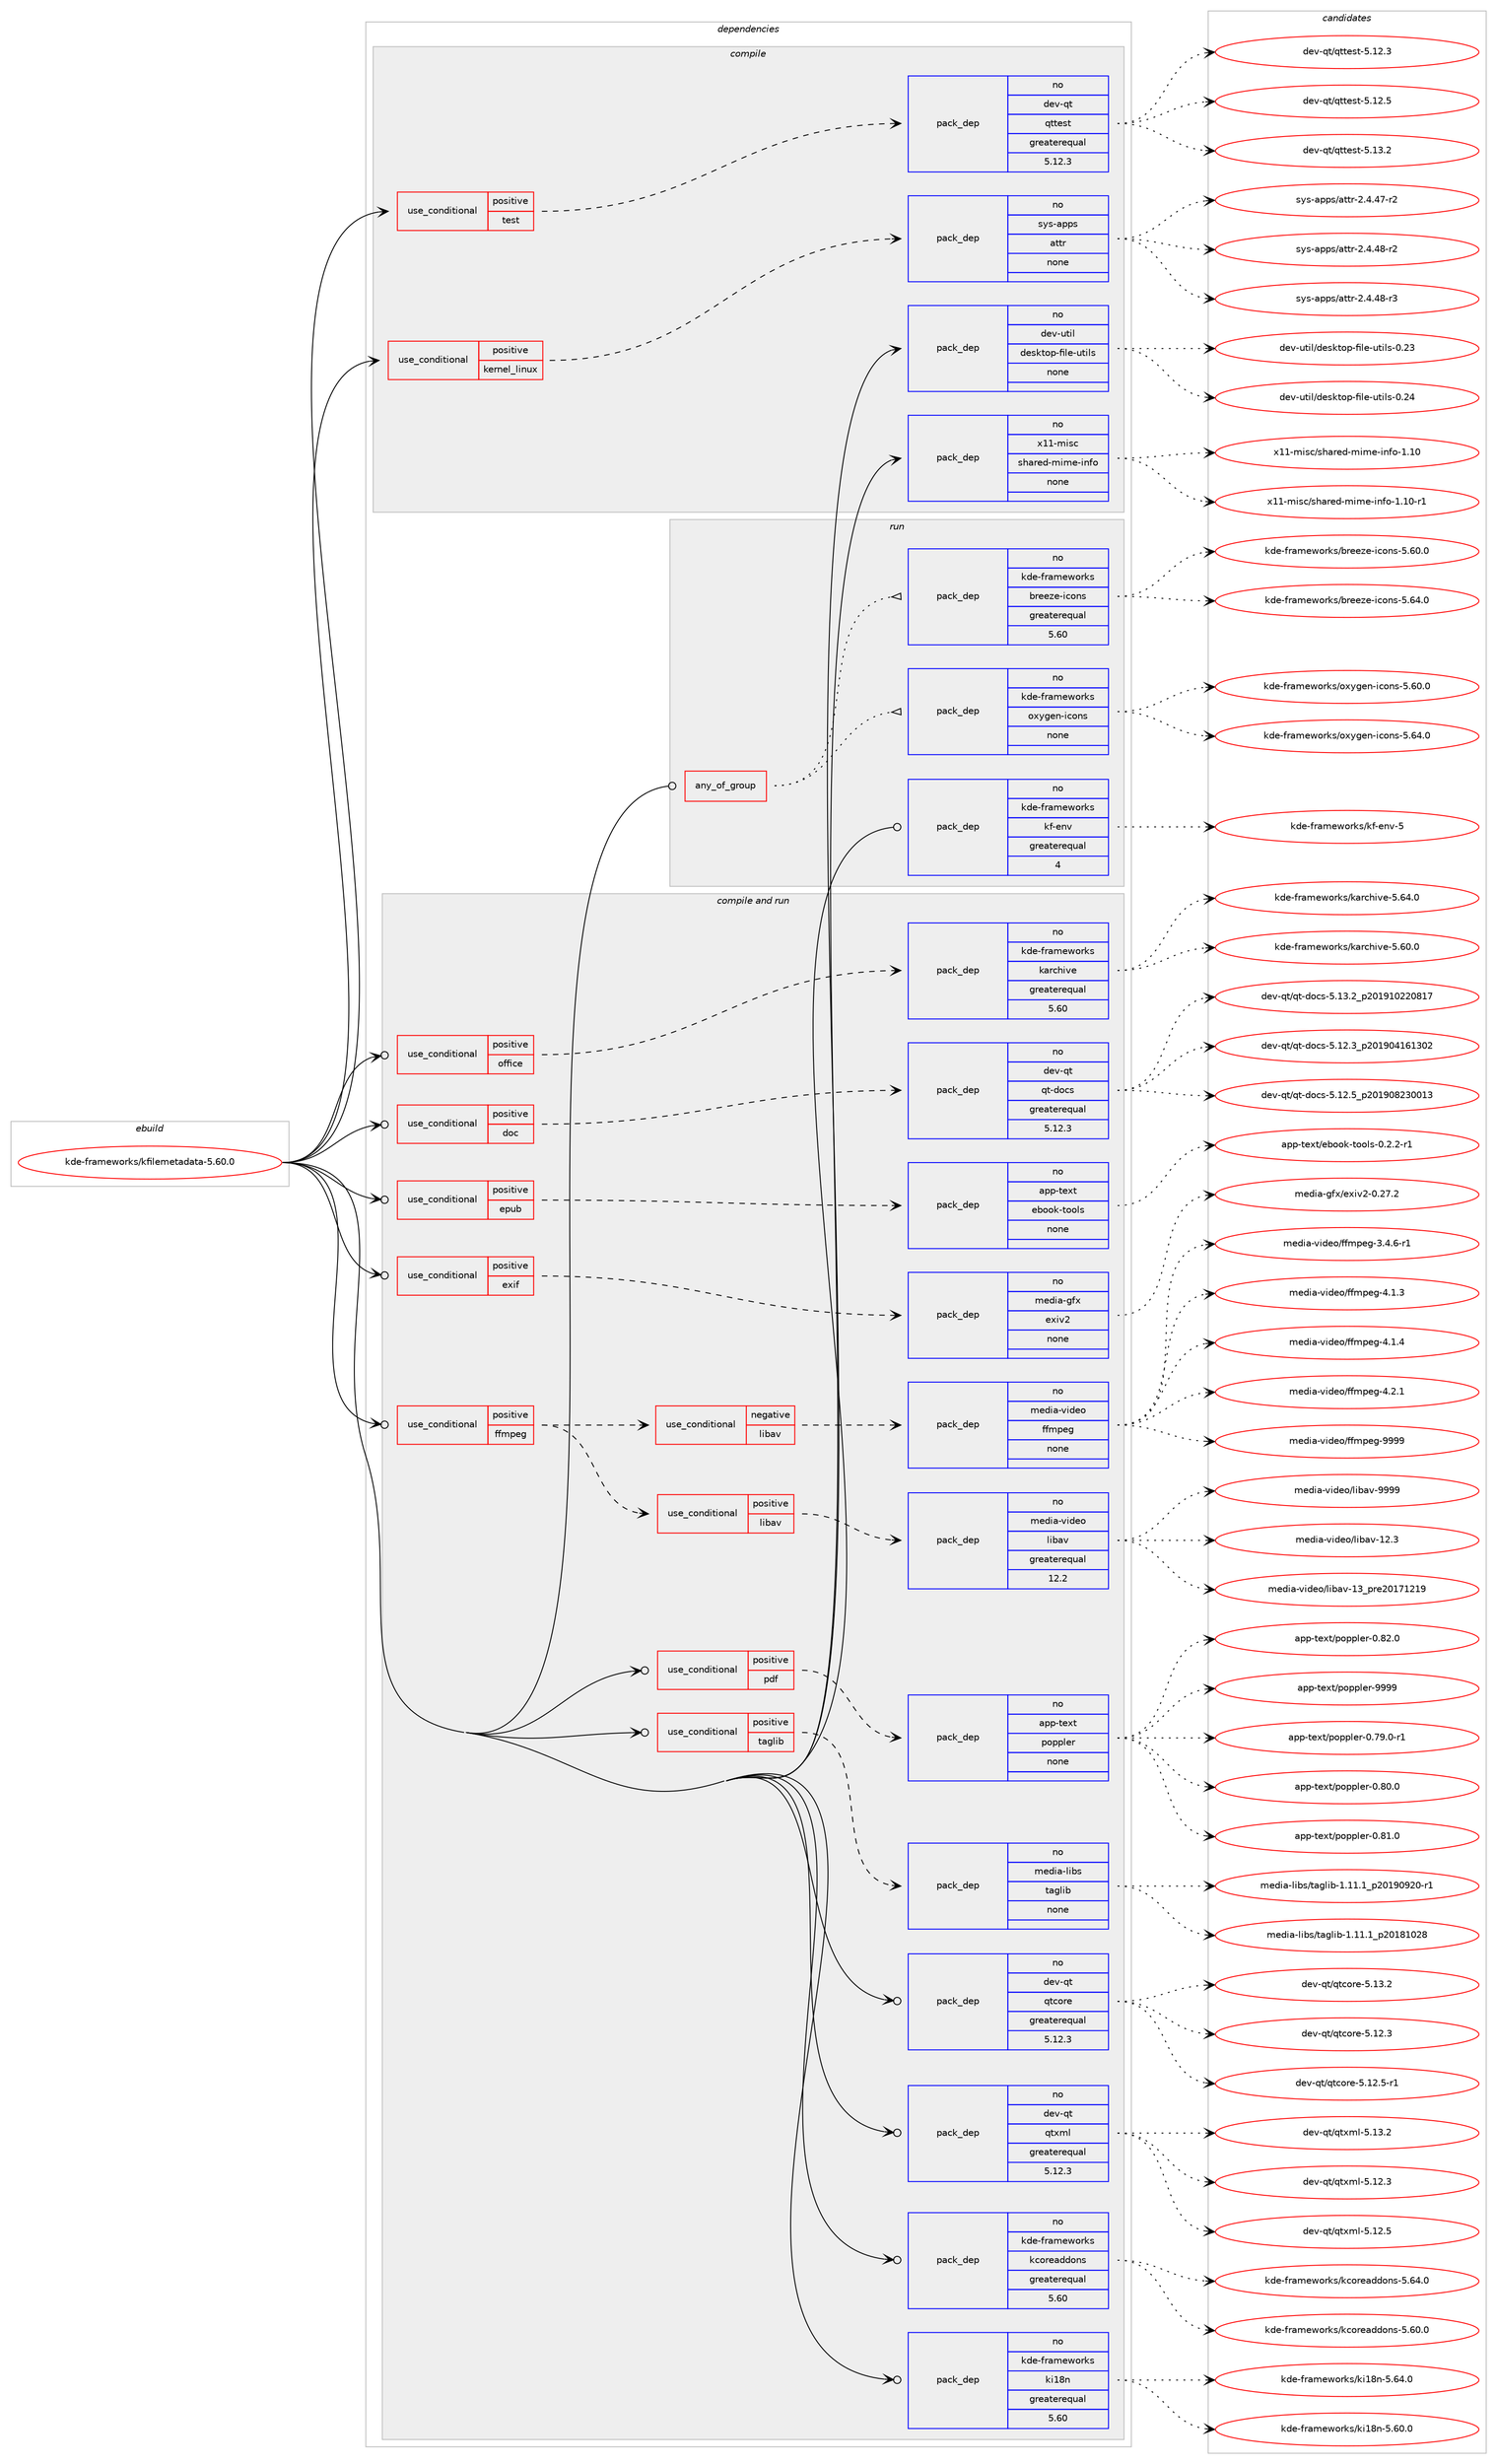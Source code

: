 digraph prolog {

# *************
# Graph options
# *************

newrank=true;
concentrate=true;
compound=true;
graph [rankdir=LR,fontname=Helvetica,fontsize=10,ranksep=1.5];#, ranksep=2.5, nodesep=0.2];
edge  [arrowhead=vee];
node  [fontname=Helvetica,fontsize=10];

# **********
# The ebuild
# **********

subgraph cluster_leftcol {
color=gray;
rank=same;
label=<<i>ebuild</i>>;
id [label="kde-frameworks/kfilemetadata-5.60.0", color=red, width=4, href="../kde-frameworks/kfilemetadata-5.60.0.svg"];
}

# ****************
# The dependencies
# ****************

subgraph cluster_midcol {
color=gray;
label=<<i>dependencies</i>>;
subgraph cluster_compile {
fillcolor="#eeeeee";
style=filled;
label=<<i>compile</i>>;
subgraph cond187149 {
dependency764331 [label=<<TABLE BORDER="0" CELLBORDER="1" CELLSPACING="0" CELLPADDING="4"><TR><TD ROWSPAN="3" CELLPADDING="10">use_conditional</TD></TR><TR><TD>positive</TD></TR><TR><TD>kernel_linux</TD></TR></TABLE>>, shape=none, color=red];
subgraph pack564042 {
dependency764332 [label=<<TABLE BORDER="0" CELLBORDER="1" CELLSPACING="0" CELLPADDING="4" WIDTH="220"><TR><TD ROWSPAN="6" CELLPADDING="30">pack_dep</TD></TR><TR><TD WIDTH="110">no</TD></TR><TR><TD>sys-apps</TD></TR><TR><TD>attr</TD></TR><TR><TD>none</TD></TR><TR><TD></TD></TR></TABLE>>, shape=none, color=blue];
}
dependency764331:e -> dependency764332:w [weight=20,style="dashed",arrowhead="vee"];
}
id:e -> dependency764331:w [weight=20,style="solid",arrowhead="vee"];
subgraph cond187150 {
dependency764333 [label=<<TABLE BORDER="0" CELLBORDER="1" CELLSPACING="0" CELLPADDING="4"><TR><TD ROWSPAN="3" CELLPADDING="10">use_conditional</TD></TR><TR><TD>positive</TD></TR><TR><TD>test</TD></TR></TABLE>>, shape=none, color=red];
subgraph pack564043 {
dependency764334 [label=<<TABLE BORDER="0" CELLBORDER="1" CELLSPACING="0" CELLPADDING="4" WIDTH="220"><TR><TD ROWSPAN="6" CELLPADDING="30">pack_dep</TD></TR><TR><TD WIDTH="110">no</TD></TR><TR><TD>dev-qt</TD></TR><TR><TD>qttest</TD></TR><TR><TD>greaterequal</TD></TR><TR><TD>5.12.3</TD></TR></TABLE>>, shape=none, color=blue];
}
dependency764333:e -> dependency764334:w [weight=20,style="dashed",arrowhead="vee"];
}
id:e -> dependency764333:w [weight=20,style="solid",arrowhead="vee"];
subgraph pack564044 {
dependency764335 [label=<<TABLE BORDER="0" CELLBORDER="1" CELLSPACING="0" CELLPADDING="4" WIDTH="220"><TR><TD ROWSPAN="6" CELLPADDING="30">pack_dep</TD></TR><TR><TD WIDTH="110">no</TD></TR><TR><TD>dev-util</TD></TR><TR><TD>desktop-file-utils</TD></TR><TR><TD>none</TD></TR><TR><TD></TD></TR></TABLE>>, shape=none, color=blue];
}
id:e -> dependency764335:w [weight=20,style="solid",arrowhead="vee"];
subgraph pack564045 {
dependency764336 [label=<<TABLE BORDER="0" CELLBORDER="1" CELLSPACING="0" CELLPADDING="4" WIDTH="220"><TR><TD ROWSPAN="6" CELLPADDING="30">pack_dep</TD></TR><TR><TD WIDTH="110">no</TD></TR><TR><TD>x11-misc</TD></TR><TR><TD>shared-mime-info</TD></TR><TR><TD>none</TD></TR><TR><TD></TD></TR></TABLE>>, shape=none, color=blue];
}
id:e -> dependency764336:w [weight=20,style="solid",arrowhead="vee"];
}
subgraph cluster_compileandrun {
fillcolor="#eeeeee";
style=filled;
label=<<i>compile and run</i>>;
subgraph cond187151 {
dependency764337 [label=<<TABLE BORDER="0" CELLBORDER="1" CELLSPACING="0" CELLPADDING="4"><TR><TD ROWSPAN="3" CELLPADDING="10">use_conditional</TD></TR><TR><TD>positive</TD></TR><TR><TD>doc</TD></TR></TABLE>>, shape=none, color=red];
subgraph pack564046 {
dependency764338 [label=<<TABLE BORDER="0" CELLBORDER="1" CELLSPACING="0" CELLPADDING="4" WIDTH="220"><TR><TD ROWSPAN="6" CELLPADDING="30">pack_dep</TD></TR><TR><TD WIDTH="110">no</TD></TR><TR><TD>dev-qt</TD></TR><TR><TD>qt-docs</TD></TR><TR><TD>greaterequal</TD></TR><TR><TD>5.12.3</TD></TR></TABLE>>, shape=none, color=blue];
}
dependency764337:e -> dependency764338:w [weight=20,style="dashed",arrowhead="vee"];
}
id:e -> dependency764337:w [weight=20,style="solid",arrowhead="odotvee"];
subgraph cond187152 {
dependency764339 [label=<<TABLE BORDER="0" CELLBORDER="1" CELLSPACING="0" CELLPADDING="4"><TR><TD ROWSPAN="3" CELLPADDING="10">use_conditional</TD></TR><TR><TD>positive</TD></TR><TR><TD>epub</TD></TR></TABLE>>, shape=none, color=red];
subgraph pack564047 {
dependency764340 [label=<<TABLE BORDER="0" CELLBORDER="1" CELLSPACING="0" CELLPADDING="4" WIDTH="220"><TR><TD ROWSPAN="6" CELLPADDING="30">pack_dep</TD></TR><TR><TD WIDTH="110">no</TD></TR><TR><TD>app-text</TD></TR><TR><TD>ebook-tools</TD></TR><TR><TD>none</TD></TR><TR><TD></TD></TR></TABLE>>, shape=none, color=blue];
}
dependency764339:e -> dependency764340:w [weight=20,style="dashed",arrowhead="vee"];
}
id:e -> dependency764339:w [weight=20,style="solid",arrowhead="odotvee"];
subgraph cond187153 {
dependency764341 [label=<<TABLE BORDER="0" CELLBORDER="1" CELLSPACING="0" CELLPADDING="4"><TR><TD ROWSPAN="3" CELLPADDING="10">use_conditional</TD></TR><TR><TD>positive</TD></TR><TR><TD>exif</TD></TR></TABLE>>, shape=none, color=red];
subgraph pack564048 {
dependency764342 [label=<<TABLE BORDER="0" CELLBORDER="1" CELLSPACING="0" CELLPADDING="4" WIDTH="220"><TR><TD ROWSPAN="6" CELLPADDING="30">pack_dep</TD></TR><TR><TD WIDTH="110">no</TD></TR><TR><TD>media-gfx</TD></TR><TR><TD>exiv2</TD></TR><TR><TD>none</TD></TR><TR><TD></TD></TR></TABLE>>, shape=none, color=blue];
}
dependency764341:e -> dependency764342:w [weight=20,style="dashed",arrowhead="vee"];
}
id:e -> dependency764341:w [weight=20,style="solid",arrowhead="odotvee"];
subgraph cond187154 {
dependency764343 [label=<<TABLE BORDER="0" CELLBORDER="1" CELLSPACING="0" CELLPADDING="4"><TR><TD ROWSPAN="3" CELLPADDING="10">use_conditional</TD></TR><TR><TD>positive</TD></TR><TR><TD>ffmpeg</TD></TR></TABLE>>, shape=none, color=red];
subgraph cond187155 {
dependency764344 [label=<<TABLE BORDER="0" CELLBORDER="1" CELLSPACING="0" CELLPADDING="4"><TR><TD ROWSPAN="3" CELLPADDING="10">use_conditional</TD></TR><TR><TD>positive</TD></TR><TR><TD>libav</TD></TR></TABLE>>, shape=none, color=red];
subgraph pack564049 {
dependency764345 [label=<<TABLE BORDER="0" CELLBORDER="1" CELLSPACING="0" CELLPADDING="4" WIDTH="220"><TR><TD ROWSPAN="6" CELLPADDING="30">pack_dep</TD></TR><TR><TD WIDTH="110">no</TD></TR><TR><TD>media-video</TD></TR><TR><TD>libav</TD></TR><TR><TD>greaterequal</TD></TR><TR><TD>12.2</TD></TR></TABLE>>, shape=none, color=blue];
}
dependency764344:e -> dependency764345:w [weight=20,style="dashed",arrowhead="vee"];
}
dependency764343:e -> dependency764344:w [weight=20,style="dashed",arrowhead="vee"];
subgraph cond187156 {
dependency764346 [label=<<TABLE BORDER="0" CELLBORDER="1" CELLSPACING="0" CELLPADDING="4"><TR><TD ROWSPAN="3" CELLPADDING="10">use_conditional</TD></TR><TR><TD>negative</TD></TR><TR><TD>libav</TD></TR></TABLE>>, shape=none, color=red];
subgraph pack564050 {
dependency764347 [label=<<TABLE BORDER="0" CELLBORDER="1" CELLSPACING="0" CELLPADDING="4" WIDTH="220"><TR><TD ROWSPAN="6" CELLPADDING="30">pack_dep</TD></TR><TR><TD WIDTH="110">no</TD></TR><TR><TD>media-video</TD></TR><TR><TD>ffmpeg</TD></TR><TR><TD>none</TD></TR><TR><TD></TD></TR></TABLE>>, shape=none, color=blue];
}
dependency764346:e -> dependency764347:w [weight=20,style="dashed",arrowhead="vee"];
}
dependency764343:e -> dependency764346:w [weight=20,style="dashed",arrowhead="vee"];
}
id:e -> dependency764343:w [weight=20,style="solid",arrowhead="odotvee"];
subgraph cond187157 {
dependency764348 [label=<<TABLE BORDER="0" CELLBORDER="1" CELLSPACING="0" CELLPADDING="4"><TR><TD ROWSPAN="3" CELLPADDING="10">use_conditional</TD></TR><TR><TD>positive</TD></TR><TR><TD>office</TD></TR></TABLE>>, shape=none, color=red];
subgraph pack564051 {
dependency764349 [label=<<TABLE BORDER="0" CELLBORDER="1" CELLSPACING="0" CELLPADDING="4" WIDTH="220"><TR><TD ROWSPAN="6" CELLPADDING="30">pack_dep</TD></TR><TR><TD WIDTH="110">no</TD></TR><TR><TD>kde-frameworks</TD></TR><TR><TD>karchive</TD></TR><TR><TD>greaterequal</TD></TR><TR><TD>5.60</TD></TR></TABLE>>, shape=none, color=blue];
}
dependency764348:e -> dependency764349:w [weight=20,style="dashed",arrowhead="vee"];
}
id:e -> dependency764348:w [weight=20,style="solid",arrowhead="odotvee"];
subgraph cond187158 {
dependency764350 [label=<<TABLE BORDER="0" CELLBORDER="1" CELLSPACING="0" CELLPADDING="4"><TR><TD ROWSPAN="3" CELLPADDING="10">use_conditional</TD></TR><TR><TD>positive</TD></TR><TR><TD>pdf</TD></TR></TABLE>>, shape=none, color=red];
subgraph pack564052 {
dependency764351 [label=<<TABLE BORDER="0" CELLBORDER="1" CELLSPACING="0" CELLPADDING="4" WIDTH="220"><TR><TD ROWSPAN="6" CELLPADDING="30">pack_dep</TD></TR><TR><TD WIDTH="110">no</TD></TR><TR><TD>app-text</TD></TR><TR><TD>poppler</TD></TR><TR><TD>none</TD></TR><TR><TD></TD></TR></TABLE>>, shape=none, color=blue];
}
dependency764350:e -> dependency764351:w [weight=20,style="dashed",arrowhead="vee"];
}
id:e -> dependency764350:w [weight=20,style="solid",arrowhead="odotvee"];
subgraph cond187159 {
dependency764352 [label=<<TABLE BORDER="0" CELLBORDER="1" CELLSPACING="0" CELLPADDING="4"><TR><TD ROWSPAN="3" CELLPADDING="10">use_conditional</TD></TR><TR><TD>positive</TD></TR><TR><TD>taglib</TD></TR></TABLE>>, shape=none, color=red];
subgraph pack564053 {
dependency764353 [label=<<TABLE BORDER="0" CELLBORDER="1" CELLSPACING="0" CELLPADDING="4" WIDTH="220"><TR><TD ROWSPAN="6" CELLPADDING="30">pack_dep</TD></TR><TR><TD WIDTH="110">no</TD></TR><TR><TD>media-libs</TD></TR><TR><TD>taglib</TD></TR><TR><TD>none</TD></TR><TR><TD></TD></TR></TABLE>>, shape=none, color=blue];
}
dependency764352:e -> dependency764353:w [weight=20,style="dashed",arrowhead="vee"];
}
id:e -> dependency764352:w [weight=20,style="solid",arrowhead="odotvee"];
subgraph pack564054 {
dependency764354 [label=<<TABLE BORDER="0" CELLBORDER="1" CELLSPACING="0" CELLPADDING="4" WIDTH="220"><TR><TD ROWSPAN="6" CELLPADDING="30">pack_dep</TD></TR><TR><TD WIDTH="110">no</TD></TR><TR><TD>dev-qt</TD></TR><TR><TD>qtcore</TD></TR><TR><TD>greaterequal</TD></TR><TR><TD>5.12.3</TD></TR></TABLE>>, shape=none, color=blue];
}
id:e -> dependency764354:w [weight=20,style="solid",arrowhead="odotvee"];
subgraph pack564055 {
dependency764355 [label=<<TABLE BORDER="0" CELLBORDER="1" CELLSPACING="0" CELLPADDING="4" WIDTH="220"><TR><TD ROWSPAN="6" CELLPADDING="30">pack_dep</TD></TR><TR><TD WIDTH="110">no</TD></TR><TR><TD>dev-qt</TD></TR><TR><TD>qtxml</TD></TR><TR><TD>greaterequal</TD></TR><TR><TD>5.12.3</TD></TR></TABLE>>, shape=none, color=blue];
}
id:e -> dependency764355:w [weight=20,style="solid",arrowhead="odotvee"];
subgraph pack564056 {
dependency764356 [label=<<TABLE BORDER="0" CELLBORDER="1" CELLSPACING="0" CELLPADDING="4" WIDTH="220"><TR><TD ROWSPAN="6" CELLPADDING="30">pack_dep</TD></TR><TR><TD WIDTH="110">no</TD></TR><TR><TD>kde-frameworks</TD></TR><TR><TD>kcoreaddons</TD></TR><TR><TD>greaterequal</TD></TR><TR><TD>5.60</TD></TR></TABLE>>, shape=none, color=blue];
}
id:e -> dependency764356:w [weight=20,style="solid",arrowhead="odotvee"];
subgraph pack564057 {
dependency764357 [label=<<TABLE BORDER="0" CELLBORDER="1" CELLSPACING="0" CELLPADDING="4" WIDTH="220"><TR><TD ROWSPAN="6" CELLPADDING="30">pack_dep</TD></TR><TR><TD WIDTH="110">no</TD></TR><TR><TD>kde-frameworks</TD></TR><TR><TD>ki18n</TD></TR><TR><TD>greaterequal</TD></TR><TR><TD>5.60</TD></TR></TABLE>>, shape=none, color=blue];
}
id:e -> dependency764357:w [weight=20,style="solid",arrowhead="odotvee"];
}
subgraph cluster_run {
fillcolor="#eeeeee";
style=filled;
label=<<i>run</i>>;
subgraph any12734 {
dependency764358 [label=<<TABLE BORDER="0" CELLBORDER="1" CELLSPACING="0" CELLPADDING="4"><TR><TD CELLPADDING="10">any_of_group</TD></TR></TABLE>>, shape=none, color=red];subgraph pack564058 {
dependency764359 [label=<<TABLE BORDER="0" CELLBORDER="1" CELLSPACING="0" CELLPADDING="4" WIDTH="220"><TR><TD ROWSPAN="6" CELLPADDING="30">pack_dep</TD></TR><TR><TD WIDTH="110">no</TD></TR><TR><TD>kde-frameworks</TD></TR><TR><TD>breeze-icons</TD></TR><TR><TD>greaterequal</TD></TR><TR><TD>5.60</TD></TR></TABLE>>, shape=none, color=blue];
}
dependency764358:e -> dependency764359:w [weight=20,style="dotted",arrowhead="oinv"];
subgraph pack564059 {
dependency764360 [label=<<TABLE BORDER="0" CELLBORDER="1" CELLSPACING="0" CELLPADDING="4" WIDTH="220"><TR><TD ROWSPAN="6" CELLPADDING="30">pack_dep</TD></TR><TR><TD WIDTH="110">no</TD></TR><TR><TD>kde-frameworks</TD></TR><TR><TD>oxygen-icons</TD></TR><TR><TD>none</TD></TR><TR><TD></TD></TR></TABLE>>, shape=none, color=blue];
}
dependency764358:e -> dependency764360:w [weight=20,style="dotted",arrowhead="oinv"];
}
id:e -> dependency764358:w [weight=20,style="solid",arrowhead="odot"];
subgraph pack564060 {
dependency764361 [label=<<TABLE BORDER="0" CELLBORDER="1" CELLSPACING="0" CELLPADDING="4" WIDTH="220"><TR><TD ROWSPAN="6" CELLPADDING="30">pack_dep</TD></TR><TR><TD WIDTH="110">no</TD></TR><TR><TD>kde-frameworks</TD></TR><TR><TD>kf-env</TD></TR><TR><TD>greaterequal</TD></TR><TR><TD>4</TD></TR></TABLE>>, shape=none, color=blue];
}
id:e -> dependency764361:w [weight=20,style="solid",arrowhead="odot"];
}
}

# **************
# The candidates
# **************

subgraph cluster_choices {
rank=same;
color=gray;
label=<<i>candidates</i>>;

subgraph choice564042 {
color=black;
nodesep=1;
choice11512111545971121121154797116116114455046524652554511450 [label="sys-apps/attr-2.4.47-r2", color=red, width=4,href="../sys-apps/attr-2.4.47-r2.svg"];
choice11512111545971121121154797116116114455046524652564511450 [label="sys-apps/attr-2.4.48-r2", color=red, width=4,href="../sys-apps/attr-2.4.48-r2.svg"];
choice11512111545971121121154797116116114455046524652564511451 [label="sys-apps/attr-2.4.48-r3", color=red, width=4,href="../sys-apps/attr-2.4.48-r3.svg"];
dependency764332:e -> choice11512111545971121121154797116116114455046524652554511450:w [style=dotted,weight="100"];
dependency764332:e -> choice11512111545971121121154797116116114455046524652564511450:w [style=dotted,weight="100"];
dependency764332:e -> choice11512111545971121121154797116116114455046524652564511451:w [style=dotted,weight="100"];
}
subgraph choice564043 {
color=black;
nodesep=1;
choice100101118451131164711311611610111511645534649504651 [label="dev-qt/qttest-5.12.3", color=red, width=4,href="../dev-qt/qttest-5.12.3.svg"];
choice100101118451131164711311611610111511645534649504653 [label="dev-qt/qttest-5.12.5", color=red, width=4,href="../dev-qt/qttest-5.12.5.svg"];
choice100101118451131164711311611610111511645534649514650 [label="dev-qt/qttest-5.13.2", color=red, width=4,href="../dev-qt/qttest-5.13.2.svg"];
dependency764334:e -> choice100101118451131164711311611610111511645534649504651:w [style=dotted,weight="100"];
dependency764334:e -> choice100101118451131164711311611610111511645534649504653:w [style=dotted,weight="100"];
dependency764334:e -> choice100101118451131164711311611610111511645534649514650:w [style=dotted,weight="100"];
}
subgraph choice564044 {
color=black;
nodesep=1;
choice100101118451171161051084710010111510711611111245102105108101451171161051081154548465051 [label="dev-util/desktop-file-utils-0.23", color=red, width=4,href="../dev-util/desktop-file-utils-0.23.svg"];
choice100101118451171161051084710010111510711611111245102105108101451171161051081154548465052 [label="dev-util/desktop-file-utils-0.24", color=red, width=4,href="../dev-util/desktop-file-utils-0.24.svg"];
dependency764335:e -> choice100101118451171161051084710010111510711611111245102105108101451171161051081154548465051:w [style=dotted,weight="100"];
dependency764335:e -> choice100101118451171161051084710010111510711611111245102105108101451171161051081154548465052:w [style=dotted,weight="100"];
}
subgraph choice564045 {
color=black;
nodesep=1;
choice12049494510910511599471151049711410110045109105109101451051101021114549464948 [label="x11-misc/shared-mime-info-1.10", color=red, width=4,href="../x11-misc/shared-mime-info-1.10.svg"];
choice120494945109105115994711510497114101100451091051091014510511010211145494649484511449 [label="x11-misc/shared-mime-info-1.10-r1", color=red, width=4,href="../x11-misc/shared-mime-info-1.10-r1.svg"];
dependency764336:e -> choice12049494510910511599471151049711410110045109105109101451051101021114549464948:w [style=dotted,weight="100"];
dependency764336:e -> choice120494945109105115994711510497114101100451091051091014510511010211145494649484511449:w [style=dotted,weight="100"];
}
subgraph choice564046 {
color=black;
nodesep=1;
choice100101118451131164711311645100111991154553464950465195112504849574852495449514850 [label="dev-qt/qt-docs-5.12.3_p201904161302", color=red, width=4,href="../dev-qt/qt-docs-5.12.3_p201904161302.svg"];
choice100101118451131164711311645100111991154553464950465395112504849574856505148484951 [label="dev-qt/qt-docs-5.12.5_p201908230013", color=red, width=4,href="../dev-qt/qt-docs-5.12.5_p201908230013.svg"];
choice100101118451131164711311645100111991154553464951465095112504849574948505048564955 [label="dev-qt/qt-docs-5.13.2_p201910220817", color=red, width=4,href="../dev-qt/qt-docs-5.13.2_p201910220817.svg"];
dependency764338:e -> choice100101118451131164711311645100111991154553464950465195112504849574852495449514850:w [style=dotted,weight="100"];
dependency764338:e -> choice100101118451131164711311645100111991154553464950465395112504849574856505148484951:w [style=dotted,weight="100"];
dependency764338:e -> choice100101118451131164711311645100111991154553464951465095112504849574948505048564955:w [style=dotted,weight="100"];
}
subgraph choice564047 {
color=black;
nodesep=1;
choice97112112451161011201164710198111111107451161111111081154548465046504511449 [label="app-text/ebook-tools-0.2.2-r1", color=red, width=4,href="../app-text/ebook-tools-0.2.2-r1.svg"];
dependency764340:e -> choice97112112451161011201164710198111111107451161111111081154548465046504511449:w [style=dotted,weight="100"];
}
subgraph choice564048 {
color=black;
nodesep=1;
choice1091011001059745103102120471011201051185045484650554650 [label="media-gfx/exiv2-0.27.2", color=red, width=4,href="../media-gfx/exiv2-0.27.2.svg"];
dependency764342:e -> choice1091011001059745103102120471011201051185045484650554650:w [style=dotted,weight="100"];
}
subgraph choice564049 {
color=black;
nodesep=1;
choice10910110010597451181051001011114710810598971184549504651 [label="media-video/libav-12.3", color=red, width=4,href="../media-video/libav-12.3.svg"];
choice1091011001059745118105100101111471081059897118454951951121141015048495549504957 [label="media-video/libav-13_pre20171219", color=red, width=4,href="../media-video/libav-13_pre20171219.svg"];
choice10910110010597451181051001011114710810598971184557575757 [label="media-video/libav-9999", color=red, width=4,href="../media-video/libav-9999.svg"];
dependency764345:e -> choice10910110010597451181051001011114710810598971184549504651:w [style=dotted,weight="100"];
dependency764345:e -> choice1091011001059745118105100101111471081059897118454951951121141015048495549504957:w [style=dotted,weight="100"];
dependency764345:e -> choice10910110010597451181051001011114710810598971184557575757:w [style=dotted,weight="100"];
}
subgraph choice564050 {
color=black;
nodesep=1;
choice1091011001059745118105100101111471021021091121011034551465246544511449 [label="media-video/ffmpeg-3.4.6-r1", color=red, width=4,href="../media-video/ffmpeg-3.4.6-r1.svg"];
choice109101100105974511810510010111147102102109112101103455246494651 [label="media-video/ffmpeg-4.1.3", color=red, width=4,href="../media-video/ffmpeg-4.1.3.svg"];
choice109101100105974511810510010111147102102109112101103455246494652 [label="media-video/ffmpeg-4.1.4", color=red, width=4,href="../media-video/ffmpeg-4.1.4.svg"];
choice109101100105974511810510010111147102102109112101103455246504649 [label="media-video/ffmpeg-4.2.1", color=red, width=4,href="../media-video/ffmpeg-4.2.1.svg"];
choice1091011001059745118105100101111471021021091121011034557575757 [label="media-video/ffmpeg-9999", color=red, width=4,href="../media-video/ffmpeg-9999.svg"];
dependency764347:e -> choice1091011001059745118105100101111471021021091121011034551465246544511449:w [style=dotted,weight="100"];
dependency764347:e -> choice109101100105974511810510010111147102102109112101103455246494651:w [style=dotted,weight="100"];
dependency764347:e -> choice109101100105974511810510010111147102102109112101103455246494652:w [style=dotted,weight="100"];
dependency764347:e -> choice109101100105974511810510010111147102102109112101103455246504649:w [style=dotted,weight="100"];
dependency764347:e -> choice1091011001059745118105100101111471021021091121011034557575757:w [style=dotted,weight="100"];
}
subgraph choice564051 {
color=black;
nodesep=1;
choice107100101451021149710910111911111410711547107971149910410511810145534654484648 [label="kde-frameworks/karchive-5.60.0", color=red, width=4,href="../kde-frameworks/karchive-5.60.0.svg"];
choice107100101451021149710910111911111410711547107971149910410511810145534654524648 [label="kde-frameworks/karchive-5.64.0", color=red, width=4,href="../kde-frameworks/karchive-5.64.0.svg"];
dependency764349:e -> choice107100101451021149710910111911111410711547107971149910410511810145534654484648:w [style=dotted,weight="100"];
dependency764349:e -> choice107100101451021149710910111911111410711547107971149910410511810145534654524648:w [style=dotted,weight="100"];
}
subgraph choice564052 {
color=black;
nodesep=1;
choice971121124511610112011647112111112112108101114454846555746484511449 [label="app-text/poppler-0.79.0-r1", color=red, width=4,href="../app-text/poppler-0.79.0-r1.svg"];
choice97112112451161011201164711211111211210810111445484656484648 [label="app-text/poppler-0.80.0", color=red, width=4,href="../app-text/poppler-0.80.0.svg"];
choice97112112451161011201164711211111211210810111445484656494648 [label="app-text/poppler-0.81.0", color=red, width=4,href="../app-text/poppler-0.81.0.svg"];
choice97112112451161011201164711211111211210810111445484656504648 [label="app-text/poppler-0.82.0", color=red, width=4,href="../app-text/poppler-0.82.0.svg"];
choice9711211245116101120116471121111121121081011144557575757 [label="app-text/poppler-9999", color=red, width=4,href="../app-text/poppler-9999.svg"];
dependency764351:e -> choice971121124511610112011647112111112112108101114454846555746484511449:w [style=dotted,weight="100"];
dependency764351:e -> choice97112112451161011201164711211111211210810111445484656484648:w [style=dotted,weight="100"];
dependency764351:e -> choice97112112451161011201164711211111211210810111445484656494648:w [style=dotted,weight="100"];
dependency764351:e -> choice97112112451161011201164711211111211210810111445484656504648:w [style=dotted,weight="100"];
dependency764351:e -> choice9711211245116101120116471121111121121081011144557575757:w [style=dotted,weight="100"];
}
subgraph choice564053 {
color=black;
nodesep=1;
choice10910110010597451081059811547116971031081059845494649494649951125048495649485056 [label="media-libs/taglib-1.11.1_p20181028", color=red, width=4,href="../media-libs/taglib-1.11.1_p20181028.svg"];
choice109101100105974510810598115471169710310810598454946494946499511250484957485750484511449 [label="media-libs/taglib-1.11.1_p20190920-r1", color=red, width=4,href="../media-libs/taglib-1.11.1_p20190920-r1.svg"];
dependency764353:e -> choice10910110010597451081059811547116971031081059845494649494649951125048495649485056:w [style=dotted,weight="100"];
dependency764353:e -> choice109101100105974510810598115471169710310810598454946494946499511250484957485750484511449:w [style=dotted,weight="100"];
}
subgraph choice564054 {
color=black;
nodesep=1;
choice10010111845113116471131169911111410145534649504651 [label="dev-qt/qtcore-5.12.3", color=red, width=4,href="../dev-qt/qtcore-5.12.3.svg"];
choice100101118451131164711311699111114101455346495046534511449 [label="dev-qt/qtcore-5.12.5-r1", color=red, width=4,href="../dev-qt/qtcore-5.12.5-r1.svg"];
choice10010111845113116471131169911111410145534649514650 [label="dev-qt/qtcore-5.13.2", color=red, width=4,href="../dev-qt/qtcore-5.13.2.svg"];
dependency764354:e -> choice10010111845113116471131169911111410145534649504651:w [style=dotted,weight="100"];
dependency764354:e -> choice100101118451131164711311699111114101455346495046534511449:w [style=dotted,weight="100"];
dependency764354:e -> choice10010111845113116471131169911111410145534649514650:w [style=dotted,weight="100"];
}
subgraph choice564055 {
color=black;
nodesep=1;
choice100101118451131164711311612010910845534649504651 [label="dev-qt/qtxml-5.12.3", color=red, width=4,href="../dev-qt/qtxml-5.12.3.svg"];
choice100101118451131164711311612010910845534649504653 [label="dev-qt/qtxml-5.12.5", color=red, width=4,href="../dev-qt/qtxml-5.12.5.svg"];
choice100101118451131164711311612010910845534649514650 [label="dev-qt/qtxml-5.13.2", color=red, width=4,href="../dev-qt/qtxml-5.13.2.svg"];
dependency764355:e -> choice100101118451131164711311612010910845534649504651:w [style=dotted,weight="100"];
dependency764355:e -> choice100101118451131164711311612010910845534649504653:w [style=dotted,weight="100"];
dependency764355:e -> choice100101118451131164711311612010910845534649514650:w [style=dotted,weight="100"];
}
subgraph choice564056 {
color=black;
nodesep=1;
choice107100101451021149710910111911111410711547107991111141019710010011111011545534654484648 [label="kde-frameworks/kcoreaddons-5.60.0", color=red, width=4,href="../kde-frameworks/kcoreaddons-5.60.0.svg"];
choice107100101451021149710910111911111410711547107991111141019710010011111011545534654524648 [label="kde-frameworks/kcoreaddons-5.64.0", color=red, width=4,href="../kde-frameworks/kcoreaddons-5.64.0.svg"];
dependency764356:e -> choice107100101451021149710910111911111410711547107991111141019710010011111011545534654484648:w [style=dotted,weight="100"];
dependency764356:e -> choice107100101451021149710910111911111410711547107991111141019710010011111011545534654524648:w [style=dotted,weight="100"];
}
subgraph choice564057 {
color=black;
nodesep=1;
choice107100101451021149710910111911111410711547107105495611045534654484648 [label="kde-frameworks/ki18n-5.60.0", color=red, width=4,href="../kde-frameworks/ki18n-5.60.0.svg"];
choice107100101451021149710910111911111410711547107105495611045534654524648 [label="kde-frameworks/ki18n-5.64.0", color=red, width=4,href="../kde-frameworks/ki18n-5.64.0.svg"];
dependency764357:e -> choice107100101451021149710910111911111410711547107105495611045534654484648:w [style=dotted,weight="100"];
dependency764357:e -> choice107100101451021149710910111911111410711547107105495611045534654524648:w [style=dotted,weight="100"];
}
subgraph choice564058 {
color=black;
nodesep=1;
choice10710010145102114971091011191111141071154798114101101122101451059911111011545534654484648 [label="kde-frameworks/breeze-icons-5.60.0", color=red, width=4,href="../kde-frameworks/breeze-icons-5.60.0.svg"];
choice10710010145102114971091011191111141071154798114101101122101451059911111011545534654524648 [label="kde-frameworks/breeze-icons-5.64.0", color=red, width=4,href="../kde-frameworks/breeze-icons-5.64.0.svg"];
dependency764359:e -> choice10710010145102114971091011191111141071154798114101101122101451059911111011545534654484648:w [style=dotted,weight="100"];
dependency764359:e -> choice10710010145102114971091011191111141071154798114101101122101451059911111011545534654524648:w [style=dotted,weight="100"];
}
subgraph choice564059 {
color=black;
nodesep=1;
choice107100101451021149710910111911111410711547111120121103101110451059911111011545534654484648 [label="kde-frameworks/oxygen-icons-5.60.0", color=red, width=4,href="../kde-frameworks/oxygen-icons-5.60.0.svg"];
choice107100101451021149710910111911111410711547111120121103101110451059911111011545534654524648 [label="kde-frameworks/oxygen-icons-5.64.0", color=red, width=4,href="../kde-frameworks/oxygen-icons-5.64.0.svg"];
dependency764360:e -> choice107100101451021149710910111911111410711547111120121103101110451059911111011545534654484648:w [style=dotted,weight="100"];
dependency764360:e -> choice107100101451021149710910111911111410711547111120121103101110451059911111011545534654524648:w [style=dotted,weight="100"];
}
subgraph choice564060 {
color=black;
nodesep=1;
choice107100101451021149710910111911111410711547107102451011101184553 [label="kde-frameworks/kf-env-5", color=red, width=4,href="../kde-frameworks/kf-env-5.svg"];
dependency764361:e -> choice107100101451021149710910111911111410711547107102451011101184553:w [style=dotted,weight="100"];
}
}

}
